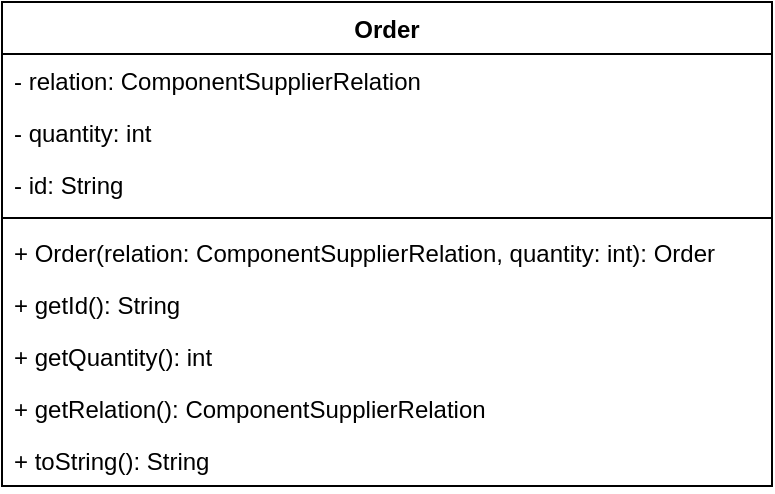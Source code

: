<mxfile version="13.9.1" type="device"><diagram id="EV7bl-BzJpjeLr_100qc" name="Page-1"><mxGraphModel dx="1422" dy="813" grid="1" gridSize="10" guides="1" tooltips="1" connect="1" arrows="1" fold="1" page="1" pageScale="1" pageWidth="850" pageHeight="1100" math="0" shadow="0"><root><mxCell id="0"/><mxCell id="1" parent="0"/><mxCell id="F2NR9NYLzzoBsPb_BE2C-1" value="Order" style="swimlane;fontStyle=1;align=center;verticalAlign=top;childLayout=stackLayout;horizontal=1;startSize=26;horizontalStack=0;resizeParent=1;resizeParentMax=0;resizeLast=0;collapsible=1;marginBottom=0;" vertex="1" parent="1"><mxGeometry x="233" y="250" width="385" height="242" as="geometry"/></mxCell><mxCell id="F2NR9NYLzzoBsPb_BE2C-2" value="- relation: ComponentSupplierRelation" style="text;strokeColor=none;fillColor=none;align=left;verticalAlign=top;spacingLeft=4;spacingRight=4;overflow=hidden;rotatable=0;points=[[0,0.5],[1,0.5]];portConstraint=eastwest;" vertex="1" parent="F2NR9NYLzzoBsPb_BE2C-1"><mxGeometry y="26" width="385" height="26" as="geometry"/></mxCell><mxCell id="F2NR9NYLzzoBsPb_BE2C-5" value="- quantity: int" style="text;strokeColor=none;fillColor=none;align=left;verticalAlign=top;spacingLeft=4;spacingRight=4;overflow=hidden;rotatable=0;points=[[0,0.5],[1,0.5]];portConstraint=eastwest;" vertex="1" parent="F2NR9NYLzzoBsPb_BE2C-1"><mxGeometry y="52" width="385" height="26" as="geometry"/></mxCell><mxCell id="F2NR9NYLzzoBsPb_BE2C-6" value="- id: String" style="text;strokeColor=none;fillColor=none;align=left;verticalAlign=top;spacingLeft=4;spacingRight=4;overflow=hidden;rotatable=0;points=[[0,0.5],[1,0.5]];portConstraint=eastwest;" vertex="1" parent="F2NR9NYLzzoBsPb_BE2C-1"><mxGeometry y="78" width="385" height="26" as="geometry"/></mxCell><mxCell id="F2NR9NYLzzoBsPb_BE2C-3" value="" style="line;strokeWidth=1;fillColor=none;align=left;verticalAlign=middle;spacingTop=-1;spacingLeft=3;spacingRight=3;rotatable=0;labelPosition=right;points=[];portConstraint=eastwest;" vertex="1" parent="F2NR9NYLzzoBsPb_BE2C-1"><mxGeometry y="104" width="385" height="8" as="geometry"/></mxCell><mxCell id="F2NR9NYLzzoBsPb_BE2C-4" value="+ Order(relation: ComponentSupplierRelation, quantity: int): Order" style="text;strokeColor=none;fillColor=none;align=left;verticalAlign=top;spacingLeft=4;spacingRight=4;overflow=hidden;rotatable=0;points=[[0,0.5],[1,0.5]];portConstraint=eastwest;" vertex="1" parent="F2NR9NYLzzoBsPb_BE2C-1"><mxGeometry y="112" width="385" height="26" as="geometry"/></mxCell><mxCell id="F2NR9NYLzzoBsPb_BE2C-7" value="+ getId(): String" style="text;strokeColor=none;fillColor=none;align=left;verticalAlign=top;spacingLeft=4;spacingRight=4;overflow=hidden;rotatable=0;points=[[0,0.5],[1,0.5]];portConstraint=eastwest;" vertex="1" parent="F2NR9NYLzzoBsPb_BE2C-1"><mxGeometry y="138" width="385" height="26" as="geometry"/></mxCell><mxCell id="F2NR9NYLzzoBsPb_BE2C-8" value="+ getQuantity(): int" style="text;strokeColor=none;fillColor=none;align=left;verticalAlign=top;spacingLeft=4;spacingRight=4;overflow=hidden;rotatable=0;points=[[0,0.5],[1,0.5]];portConstraint=eastwest;" vertex="1" parent="F2NR9NYLzzoBsPb_BE2C-1"><mxGeometry y="164" width="385" height="26" as="geometry"/></mxCell><mxCell id="F2NR9NYLzzoBsPb_BE2C-9" value="+ getRelation(): ComponentSupplierRelation" style="text;strokeColor=none;fillColor=none;align=left;verticalAlign=top;spacingLeft=4;spacingRight=4;overflow=hidden;rotatable=0;points=[[0,0.5],[1,0.5]];portConstraint=eastwest;" vertex="1" parent="F2NR9NYLzzoBsPb_BE2C-1"><mxGeometry y="190" width="385" height="26" as="geometry"/></mxCell><mxCell id="F2NR9NYLzzoBsPb_BE2C-10" value="+ toString(): String" style="text;strokeColor=none;fillColor=none;align=left;verticalAlign=top;spacingLeft=4;spacingRight=4;overflow=hidden;rotatable=0;points=[[0,0.5],[1,0.5]];portConstraint=eastwest;" vertex="1" parent="F2NR9NYLzzoBsPb_BE2C-1"><mxGeometry y="216" width="385" height="26" as="geometry"/></mxCell></root></mxGraphModel></diagram></mxfile>